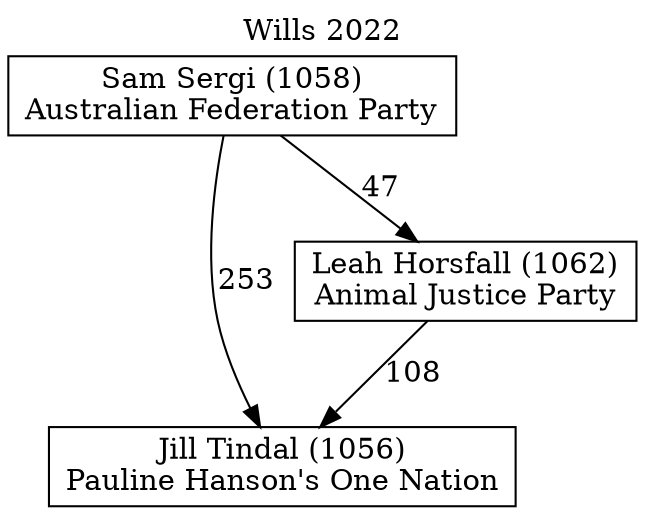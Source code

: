 // House preference flow
digraph "Jill Tindal (1056)_Wills_2022" {
	graph [label="Wills 2022" labelloc=t mclimit=10]
	node [shape=box]
	"Jill Tindal (1056)" [label="Jill Tindal (1056)
Pauline Hanson's One Nation"]
	"Leah Horsfall (1062)" [label="Leah Horsfall (1062)
Animal Justice Party"]
	"Sam Sergi (1058)" [label="Sam Sergi (1058)
Australian Federation Party"]
	"Leah Horsfall (1062)" -> "Jill Tindal (1056)" [label=108]
	"Sam Sergi (1058)" -> "Leah Horsfall (1062)" [label=47]
	"Sam Sergi (1058)" -> "Jill Tindal (1056)" [label=253]
}
